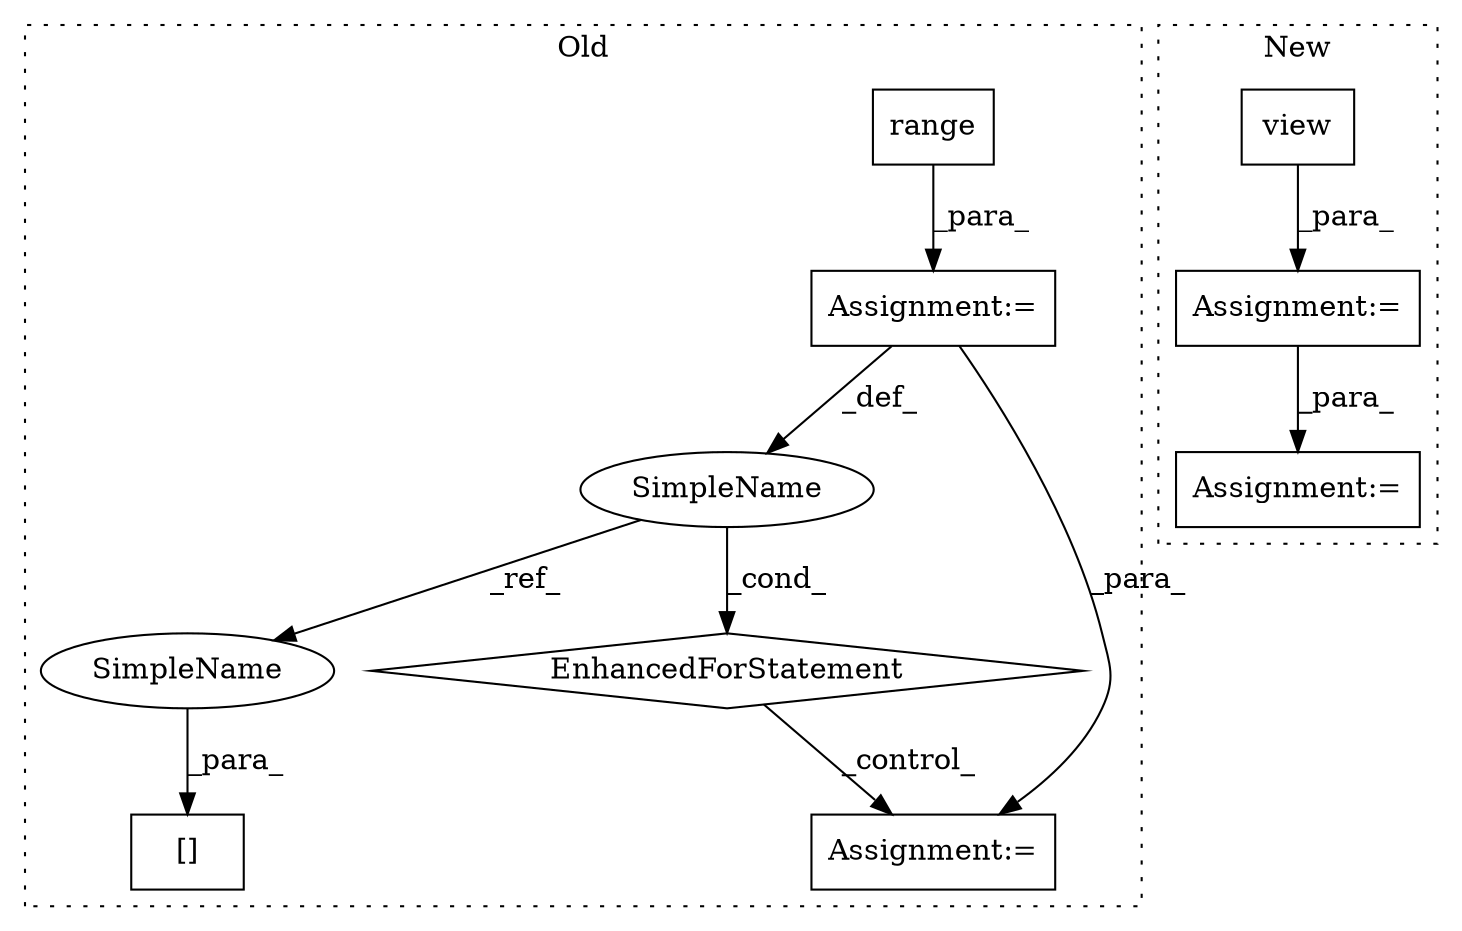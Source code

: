 digraph G {
subgraph cluster0 {
1 [label="EnhancedForStatement" a="70" s="2882,2964" l="57,2" shape="diamond"];
3 [label="Assignment:=" a="7" s="2882,2964" l="57,2" shape="box"];
5 [label="range" a="32" s="2947,2963" l="6,1" shape="box"];
6 [label="[]" a="2" s="3186,3197" l="10,1" shape="box"];
7 [label="SimpleName" a="42" s="2943" l="1" shape="ellipse"];
9 [label="Assignment:=" a="7" s="3044" l="1" shape="box"];
10 [label="SimpleName" a="42" s="3196" l="1" shape="ellipse"];
label = "Old";
style="dotted";
}
subgraph cluster1 {
2 [label="view" a="32" s="2773,2780" l="5,1" shape="box"];
4 [label="Assignment:=" a="7" s="2974" l="1" shape="box"];
8 [label="Assignment:=" a="7" s="2902" l="1" shape="box"];
label = "New";
style="dotted";
}
1 -> 9 [label="_control_"];
2 -> 8 [label="_para_"];
3 -> 7 [label="_def_"];
3 -> 9 [label="_para_"];
5 -> 3 [label="_para_"];
7 -> 1 [label="_cond_"];
7 -> 10 [label="_ref_"];
8 -> 4 [label="_para_"];
10 -> 6 [label="_para_"];
}